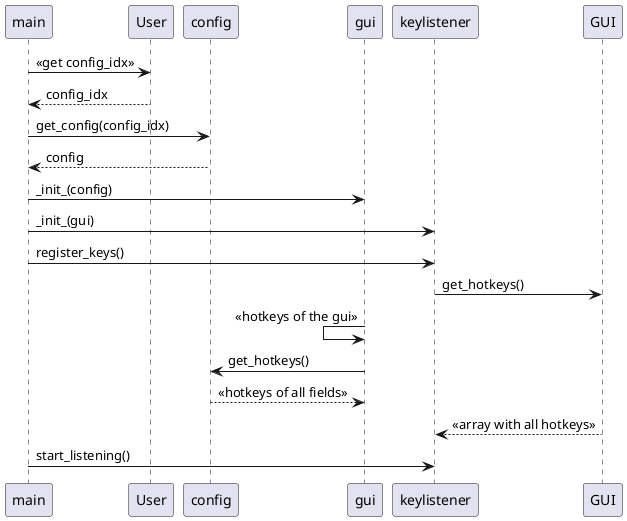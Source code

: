 @startuml
main -> User: <<get config_idx>>
main <-- User: config_idx
main -> config: get_config(config_idx)

' currently this behaviour is considered as bad '
/' loop for each field within this config
config -> field: _init_
field -> data_provider: get_data_provider(name)
field <-- data_provider: data_provder
config -> field: get_hotkey()
config <-- field: hotkey_str
end '/

config --> main: config

main -> gui: _init_(config)

main -> keylistener: _init_(gui)
main -> keylistener: register_keys()
keylistener -> GUI: get_hotkeys()
gui <- gui: <<hotkeys of the gui>>
gui -> config: get_hotkeys()
gui <-- config: <<hotkeys of all fields>>
keylistener <-- GUI: <<array with all hotkeys>>
main -> keylistener: start_listening()

@enduml